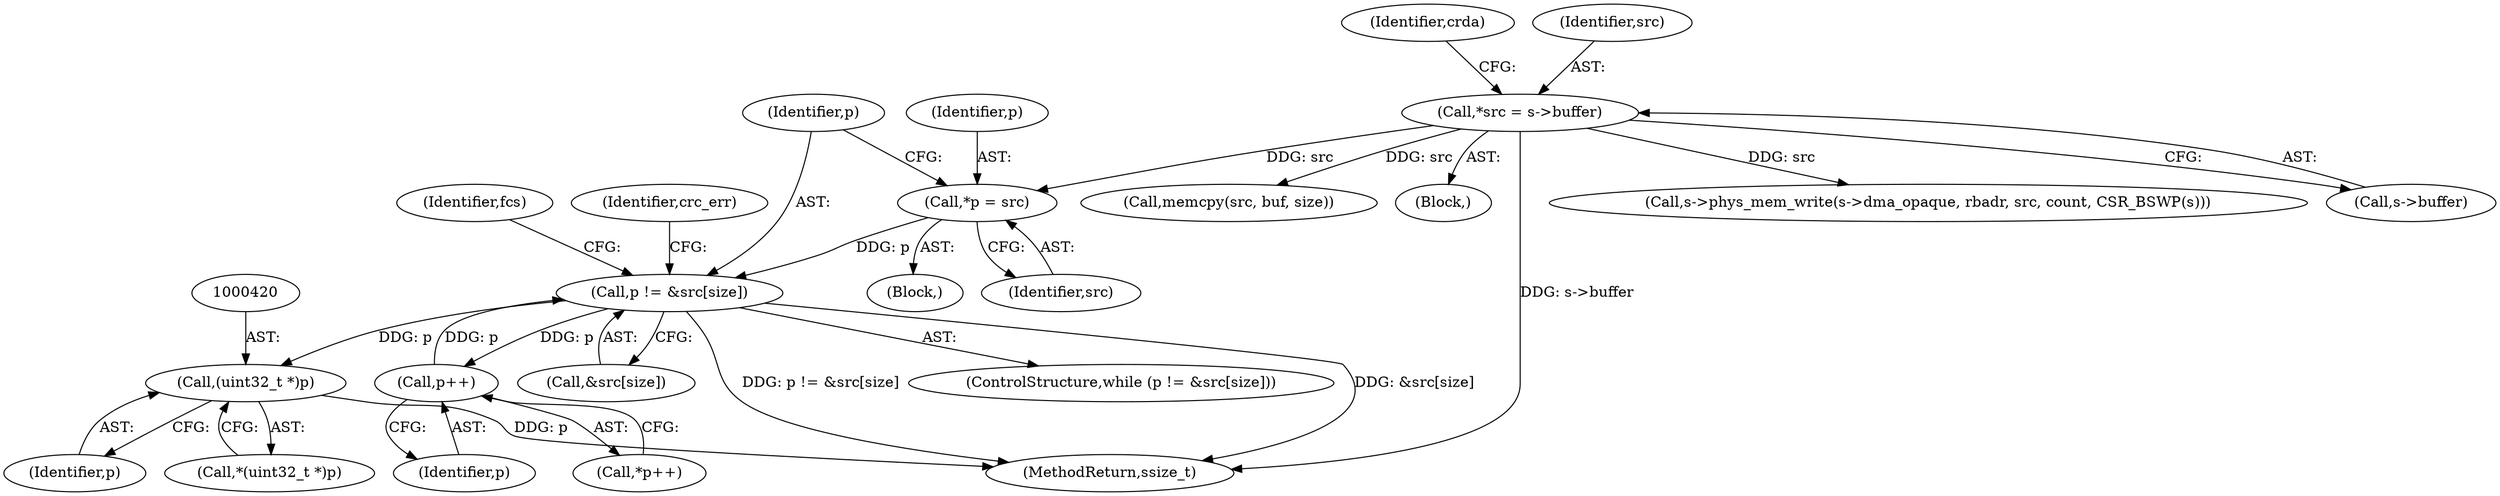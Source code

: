 digraph "0_qemu_8b98a2f07175d46c3f7217639bd5e03f2ec56343@pointer" {
"1000419" [label="(Call,(uint32_t *)p)"];
"1000404" [label="(Call,p != &src[size])"];
"1000400" [label="(Call,*p = src)"];
"1000322" [label="(Call,*src = s->buffer)"];
"1000413" [label="(Call,p++)"];
"1000400" [label="(Call,*p = src)"];
"1000461" [label="(Call,s->phys_mem_write(s->dma_opaque, rbadr, src, count, CSR_BSWP(s)))"];
"1000329" [label="(Identifier,crda)"];
"1000324" [label="(Call,s->buffer)"];
"1000411" [label="(Identifier,fcs)"];
"1000416" [label="(Identifier,crc_err)"];
"1000406" [label="(Call,&src[size])"];
"1000711" [label="(MethodReturn,ssize_t)"];
"1000354" [label="(Call,memcpy(src, buf, size))"];
"1000418" [label="(Call,*(uint32_t *)p)"];
"1000419" [label="(Call,(uint32_t *)p)"];
"1000402" [label="(Identifier,src)"];
"1000405" [label="(Identifier,p)"];
"1000413" [label="(Call,p++)"];
"1000323" [label="(Identifier,src)"];
"1000412" [label="(Call,*p++)"];
"1000421" [label="(Identifier,p)"];
"1000401" [label="(Identifier,p)"];
"1000394" [label="(Block,)"];
"1000404" [label="(Call,p != &src[size])"];
"1000322" [label="(Call,*src = s->buffer)"];
"1000403" [label="(ControlStructure,while (p != &src[size]))"];
"1000320" [label="(Block,)"];
"1000414" [label="(Identifier,p)"];
"1000419" -> "1000418"  [label="AST: "];
"1000419" -> "1000421"  [label="CFG: "];
"1000420" -> "1000419"  [label="AST: "];
"1000421" -> "1000419"  [label="AST: "];
"1000418" -> "1000419"  [label="CFG: "];
"1000419" -> "1000711"  [label="DDG: p"];
"1000404" -> "1000419"  [label="DDG: p"];
"1000404" -> "1000403"  [label="AST: "];
"1000404" -> "1000406"  [label="CFG: "];
"1000405" -> "1000404"  [label="AST: "];
"1000406" -> "1000404"  [label="AST: "];
"1000411" -> "1000404"  [label="CFG: "];
"1000416" -> "1000404"  [label="CFG: "];
"1000404" -> "1000711"  [label="DDG: p != &src[size]"];
"1000404" -> "1000711"  [label="DDG: &src[size]"];
"1000400" -> "1000404"  [label="DDG: p"];
"1000413" -> "1000404"  [label="DDG: p"];
"1000404" -> "1000413"  [label="DDG: p"];
"1000400" -> "1000394"  [label="AST: "];
"1000400" -> "1000402"  [label="CFG: "];
"1000401" -> "1000400"  [label="AST: "];
"1000402" -> "1000400"  [label="AST: "];
"1000405" -> "1000400"  [label="CFG: "];
"1000322" -> "1000400"  [label="DDG: src"];
"1000322" -> "1000320"  [label="AST: "];
"1000322" -> "1000324"  [label="CFG: "];
"1000323" -> "1000322"  [label="AST: "];
"1000324" -> "1000322"  [label="AST: "];
"1000329" -> "1000322"  [label="CFG: "];
"1000322" -> "1000711"  [label="DDG: s->buffer"];
"1000322" -> "1000354"  [label="DDG: src"];
"1000322" -> "1000461"  [label="DDG: src"];
"1000413" -> "1000412"  [label="AST: "];
"1000413" -> "1000414"  [label="CFG: "];
"1000414" -> "1000413"  [label="AST: "];
"1000412" -> "1000413"  [label="CFG: "];
}
